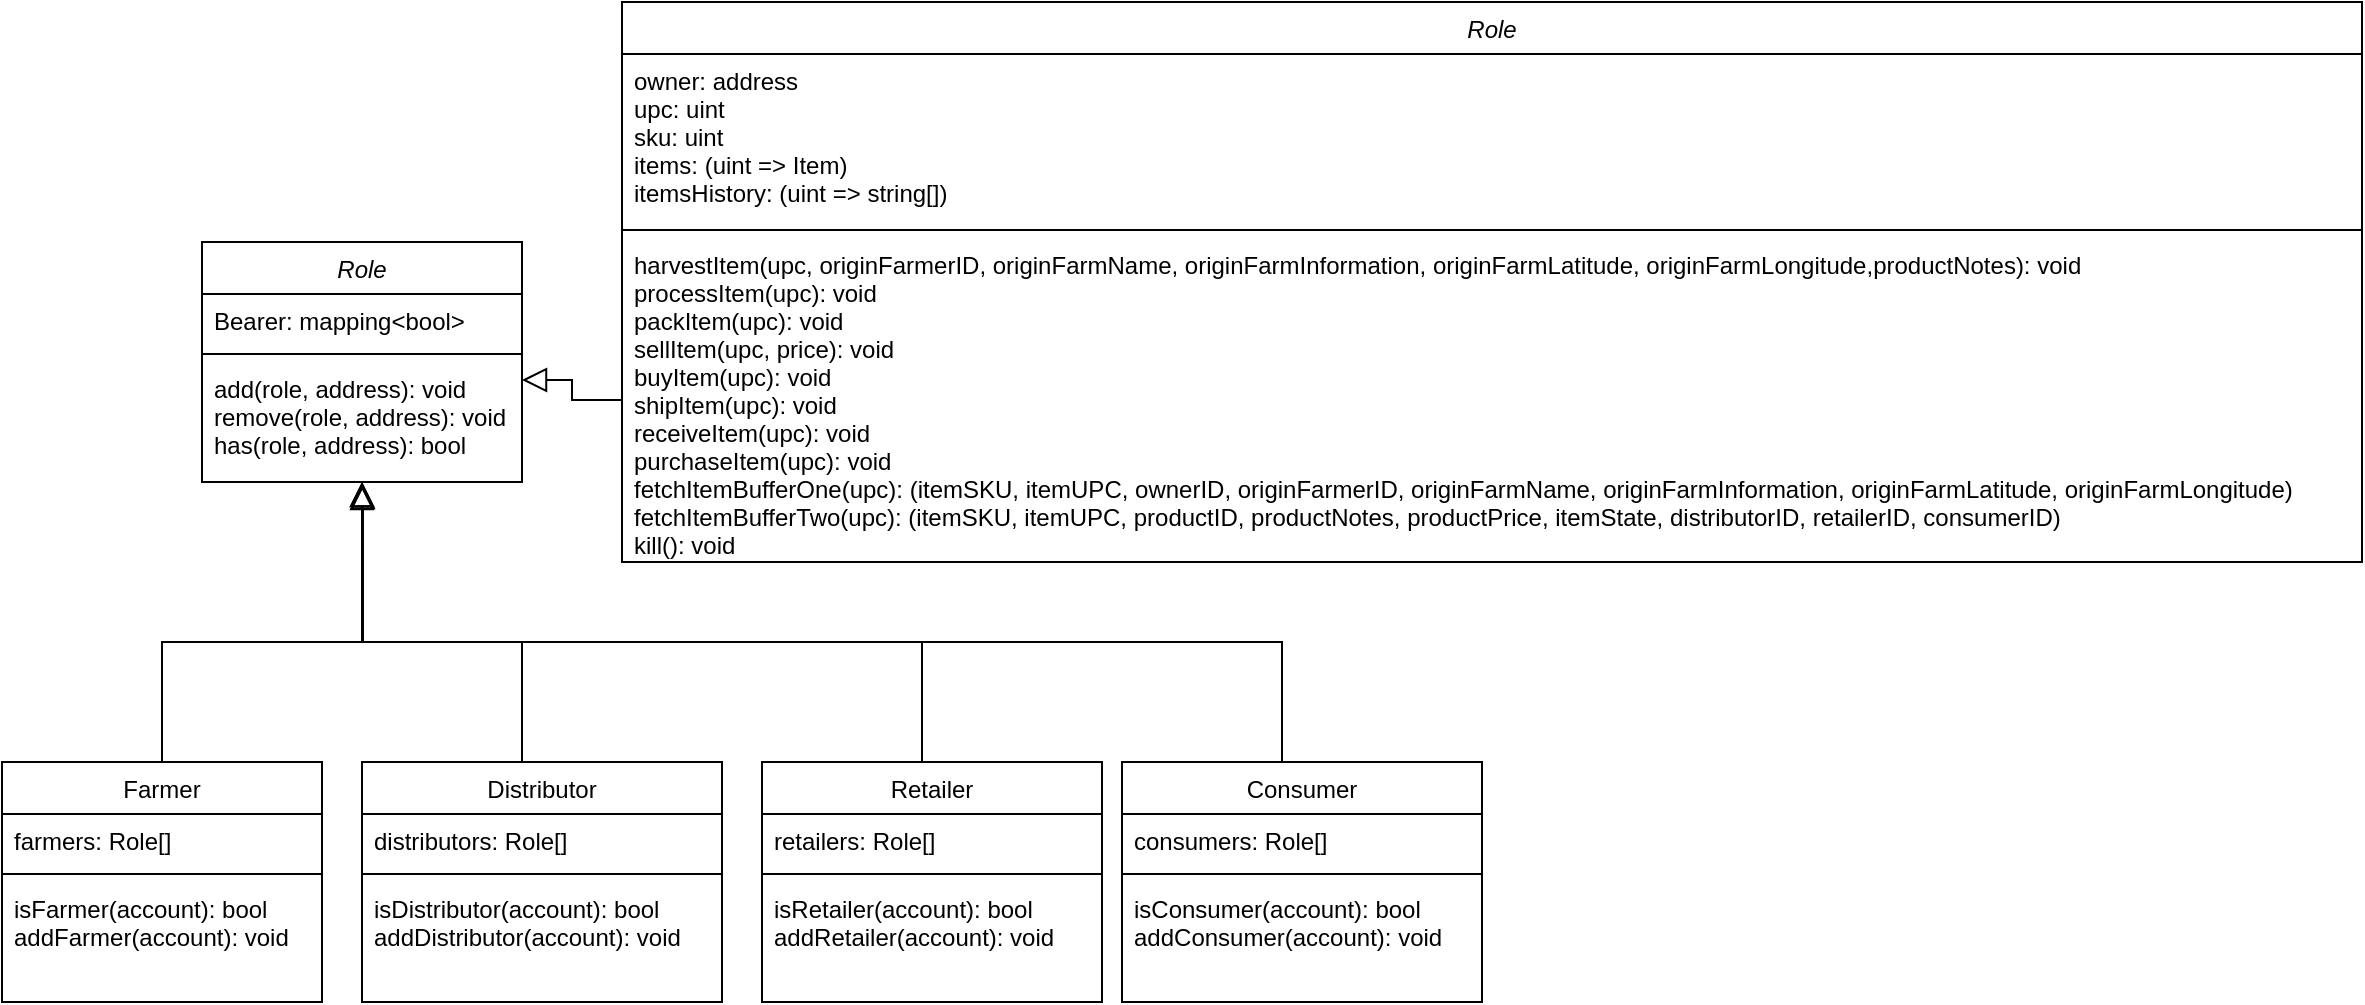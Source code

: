 <mxfile version="16.2.7" type="github">
  <diagram id="C5RBs43oDa-KdzZeNtuy" name="Page-1">
    <mxGraphModel dx="1422" dy="709" grid="1" gridSize="10" guides="1" tooltips="1" connect="1" arrows="1" fold="1" page="1" pageScale="1" pageWidth="827" pageHeight="1169" math="0" shadow="0">
      <root>
        <mxCell id="WIyWlLk6GJQsqaUBKTNV-0" />
        <mxCell id="WIyWlLk6GJQsqaUBKTNV-1" parent="WIyWlLk6GJQsqaUBKTNV-0" />
        <mxCell id="zkfFHV4jXpPFQw0GAbJ--0" value="Role" style="swimlane;fontStyle=2;align=center;verticalAlign=top;childLayout=stackLayout;horizontal=1;startSize=26;horizontalStack=0;resizeParent=1;resizeLast=0;collapsible=1;marginBottom=0;rounded=0;shadow=0;strokeWidth=1;" parent="WIyWlLk6GJQsqaUBKTNV-1" vertex="1">
          <mxGeometry x="120" y="130" width="160" height="120" as="geometry">
            <mxRectangle x="230" y="140" width="160" height="26" as="alternateBounds" />
          </mxGeometry>
        </mxCell>
        <mxCell id="zkfFHV4jXpPFQw0GAbJ--1" value="Bearer: mapping&lt;bool&gt;" style="text;align=left;verticalAlign=top;spacingLeft=4;spacingRight=4;overflow=hidden;rotatable=0;points=[[0,0.5],[1,0.5]];portConstraint=eastwest;" parent="zkfFHV4jXpPFQw0GAbJ--0" vertex="1">
          <mxGeometry y="26" width="160" height="26" as="geometry" />
        </mxCell>
        <mxCell id="zkfFHV4jXpPFQw0GAbJ--4" value="" style="line;html=1;strokeWidth=1;align=left;verticalAlign=middle;spacingTop=-1;spacingLeft=3;spacingRight=3;rotatable=0;labelPosition=right;points=[];portConstraint=eastwest;" parent="zkfFHV4jXpPFQw0GAbJ--0" vertex="1">
          <mxGeometry y="52" width="160" height="8" as="geometry" />
        </mxCell>
        <mxCell id="zkfFHV4jXpPFQw0GAbJ--5" value="add(role, address): void&#xa;remove(role, address): void&#xa;has(role, address): bool&#xa;" style="text;align=left;verticalAlign=top;spacingLeft=4;spacingRight=4;overflow=hidden;rotatable=0;points=[[0,0.5],[1,0.5]];portConstraint=eastwest;" parent="zkfFHV4jXpPFQw0GAbJ--0" vertex="1">
          <mxGeometry y="60" width="160" height="60" as="geometry" />
        </mxCell>
        <mxCell id="zkfFHV4jXpPFQw0GAbJ--6" value="Farmer" style="swimlane;fontStyle=0;align=center;verticalAlign=top;childLayout=stackLayout;horizontal=1;startSize=26;horizontalStack=0;resizeParent=1;resizeLast=0;collapsible=1;marginBottom=0;rounded=0;shadow=0;strokeWidth=1;" parent="WIyWlLk6GJQsqaUBKTNV-1" vertex="1">
          <mxGeometry x="20" y="390" width="160" height="120" as="geometry">
            <mxRectangle x="130" y="380" width="160" height="26" as="alternateBounds" />
          </mxGeometry>
        </mxCell>
        <mxCell id="zkfFHV4jXpPFQw0GAbJ--8" value="farmers: Role[]" style="text;align=left;verticalAlign=top;spacingLeft=4;spacingRight=4;overflow=hidden;rotatable=0;points=[[0,0.5],[1,0.5]];portConstraint=eastwest;rounded=0;shadow=0;html=0;" parent="zkfFHV4jXpPFQw0GAbJ--6" vertex="1">
          <mxGeometry y="26" width="160" height="26" as="geometry" />
        </mxCell>
        <mxCell id="zkfFHV4jXpPFQw0GAbJ--9" value="" style="line;html=1;strokeWidth=1;align=left;verticalAlign=middle;spacingTop=-1;spacingLeft=3;spacingRight=3;rotatable=0;labelPosition=right;points=[];portConstraint=eastwest;" parent="zkfFHV4jXpPFQw0GAbJ--6" vertex="1">
          <mxGeometry y="52" width="160" height="8" as="geometry" />
        </mxCell>
        <mxCell id="lQa6JZ4x344rbSo0yrP2-22" value="&lt;div&gt;isFarmer(account): bool&lt;/div&gt;&lt;div&gt;addFarmer(account): void&lt;/div&gt;" style="text;html=1;align=left;verticalAlign=top;resizable=0;points=[];autosize=1;strokeColor=none;fillColor=none;fontSize=12;fontFamily=Helvetica;fontColor=default;spacingLeft=4;spacingRight=4;rounded=0;shadow=0;" vertex="1" parent="zkfFHV4jXpPFQw0GAbJ--6">
          <mxGeometry y="60" width="160" height="30" as="geometry" />
        </mxCell>
        <mxCell id="zkfFHV4jXpPFQw0GAbJ--12" value="" style="endArrow=block;endSize=10;endFill=0;shadow=0;strokeWidth=1;rounded=0;edgeStyle=elbowEdgeStyle;elbow=vertical;" parent="WIyWlLk6GJQsqaUBKTNV-1" source="zkfFHV4jXpPFQw0GAbJ--6" target="zkfFHV4jXpPFQw0GAbJ--0" edge="1">
          <mxGeometry width="160" relative="1" as="geometry">
            <mxPoint x="200" y="203" as="sourcePoint" />
            <mxPoint x="200" y="203" as="targetPoint" />
            <Array as="points">
              <mxPoint x="200" y="330" />
              <mxPoint x="200" y="300" />
              <mxPoint x="230" y="300" />
            </Array>
          </mxGeometry>
        </mxCell>
        <mxCell id="zkfFHV4jXpPFQw0GAbJ--13" value="Distributor" style="swimlane;fontStyle=0;align=center;verticalAlign=top;childLayout=stackLayout;horizontal=1;startSize=26;horizontalStack=0;resizeParent=1;resizeLast=0;collapsible=1;marginBottom=0;rounded=0;shadow=0;strokeWidth=1;" parent="WIyWlLk6GJQsqaUBKTNV-1" vertex="1">
          <mxGeometry x="200" y="390" width="180" height="120" as="geometry">
            <mxRectangle x="340" y="380" width="170" height="26" as="alternateBounds" />
          </mxGeometry>
        </mxCell>
        <mxCell id="zkfFHV4jXpPFQw0GAbJ--14" value="distributors: Role[]" style="text;align=left;verticalAlign=top;spacingLeft=4;spacingRight=4;overflow=hidden;rotatable=0;points=[[0,0.5],[1,0.5]];portConstraint=eastwest;" parent="zkfFHV4jXpPFQw0GAbJ--13" vertex="1">
          <mxGeometry y="26" width="180" height="26" as="geometry" />
        </mxCell>
        <mxCell id="zkfFHV4jXpPFQw0GAbJ--15" value="" style="line;html=1;strokeWidth=1;align=left;verticalAlign=middle;spacingTop=-1;spacingLeft=3;spacingRight=3;rotatable=0;labelPosition=right;points=[];portConstraint=eastwest;" parent="zkfFHV4jXpPFQw0GAbJ--13" vertex="1">
          <mxGeometry y="52" width="180" height="8" as="geometry" />
        </mxCell>
        <mxCell id="lQa6JZ4x344rbSo0yrP2-23" value="&lt;div&gt;isDistributor(account): bool&lt;/div&gt;&lt;div&gt;addDistributor(account): void&lt;/div&gt;" style="text;html=1;align=left;verticalAlign=top;resizable=0;points=[];autosize=1;strokeColor=none;fillColor=none;fontSize=12;fontFamily=Helvetica;fontColor=default;spacingLeft=4;spacingRight=4;rounded=0;shadow=0;" vertex="1" parent="zkfFHV4jXpPFQw0GAbJ--13">
          <mxGeometry y="60" width="180" height="30" as="geometry" />
        </mxCell>
        <mxCell id="zkfFHV4jXpPFQw0GAbJ--16" value="" style="endArrow=block;endSize=10;endFill=0;shadow=0;strokeWidth=1;rounded=0;edgeStyle=orthogonalEdgeStyle;elbow=vertical;" parent="WIyWlLk6GJQsqaUBKTNV-1" source="zkfFHV4jXpPFQw0GAbJ--13" target="zkfFHV4jXpPFQw0GAbJ--0" edge="1">
          <mxGeometry width="160" relative="1" as="geometry">
            <mxPoint x="210" y="373" as="sourcePoint" />
            <mxPoint x="310" y="271" as="targetPoint" />
            <Array as="points">
              <mxPoint x="280" y="330" />
              <mxPoint x="200" y="330" />
            </Array>
          </mxGeometry>
        </mxCell>
        <mxCell id="lQa6JZ4x344rbSo0yrP2-19" style="edgeStyle=orthogonalEdgeStyle;shape=connector;rounded=0;orthogonalLoop=1;jettySize=auto;html=1;exitX=0.5;exitY=0;exitDx=0;exitDy=0;shadow=0;labelBackgroundColor=default;fontFamily=Helvetica;fontSize=11;fontColor=default;startArrow=none;startFill=0;endArrow=block;endFill=0;startSize=6;endSize=10;strokeColor=default;strokeWidth=1;elbow=vertical;entryX=0.503;entryY=1.016;entryDx=0;entryDy=0;entryPerimeter=0;" edge="1" parent="WIyWlLk6GJQsqaUBKTNV-1" source="lQa6JZ4x344rbSo0yrP2-5" target="zkfFHV4jXpPFQw0GAbJ--5">
          <mxGeometry relative="1" as="geometry">
            <mxPoint x="660.143" y="300" as="targetPoint" />
            <Array as="points">
              <mxPoint x="660" y="390" />
              <mxPoint x="660" y="330" />
              <mxPoint x="201" y="330" />
            </Array>
          </mxGeometry>
        </mxCell>
        <mxCell id="lQa6JZ4x344rbSo0yrP2-5" value="Consumer" style="swimlane;fontStyle=0;align=center;verticalAlign=top;childLayout=stackLayout;horizontal=1;startSize=26;horizontalStack=0;resizeParent=1;resizeLast=0;collapsible=1;marginBottom=0;rounded=0;shadow=0;strokeWidth=1;" vertex="1" parent="WIyWlLk6GJQsqaUBKTNV-1">
          <mxGeometry x="580" y="390" width="180" height="120" as="geometry">
            <mxRectangle x="340" y="380" width="170" height="26" as="alternateBounds" />
          </mxGeometry>
        </mxCell>
        <mxCell id="lQa6JZ4x344rbSo0yrP2-6" value="consumers: Role[]" style="text;align=left;verticalAlign=top;spacingLeft=4;spacingRight=4;overflow=hidden;rotatable=0;points=[[0,0.5],[1,0.5]];portConstraint=eastwest;" vertex="1" parent="lQa6JZ4x344rbSo0yrP2-5">
          <mxGeometry y="26" width="180" height="26" as="geometry" />
        </mxCell>
        <mxCell id="lQa6JZ4x344rbSo0yrP2-7" value="" style="line;html=1;strokeWidth=1;align=left;verticalAlign=middle;spacingTop=-1;spacingLeft=3;spacingRight=3;rotatable=0;labelPosition=right;points=[];portConstraint=eastwest;" vertex="1" parent="lQa6JZ4x344rbSo0yrP2-5">
          <mxGeometry y="52" width="180" height="8" as="geometry" />
        </mxCell>
        <mxCell id="lQa6JZ4x344rbSo0yrP2-25" value="&lt;div&gt;isConsumer(account): bool&lt;/div&gt;&lt;div&gt;addConsumer(account): void&lt;/div&gt;" style="text;html=1;align=left;verticalAlign=top;resizable=0;points=[];autosize=1;strokeColor=none;fillColor=none;fontSize=12;fontFamily=Helvetica;fontColor=default;spacingLeft=4;spacingRight=4;rounded=0;shadow=0;" vertex="1" parent="lQa6JZ4x344rbSo0yrP2-5">
          <mxGeometry y="60" width="180" height="30" as="geometry" />
        </mxCell>
        <mxCell id="lQa6JZ4x344rbSo0yrP2-18" style="edgeStyle=orthogonalEdgeStyle;rounded=0;orthogonalLoop=1;jettySize=auto;html=1;exitX=0.5;exitY=0;exitDx=0;exitDy=0;labelBackgroundColor=default;fontFamily=Helvetica;fontSize=11;startArrow=none;startFill=0;endArrow=block;endFill=0;startSize=6;endSize=10;strokeColor=default;elbow=vertical;shadow=0;strokeWidth=1;entryX=0.5;entryY=1.026;entryDx=0;entryDy=0;entryPerimeter=0;" edge="1" parent="WIyWlLk6GJQsqaUBKTNV-1" source="lQa6JZ4x344rbSo0yrP2-10" target="zkfFHV4jXpPFQw0GAbJ--5">
          <mxGeometry relative="1" as="geometry">
            <mxPoint x="410" y="320" as="targetPoint" />
            <Array as="points">
              <mxPoint x="480" y="390" />
              <mxPoint x="480" y="330" />
              <mxPoint x="200" y="330" />
            </Array>
          </mxGeometry>
        </mxCell>
        <mxCell id="lQa6JZ4x344rbSo0yrP2-10" value="Retailer" style="swimlane;fontStyle=0;align=center;verticalAlign=top;childLayout=stackLayout;horizontal=1;startSize=26;horizontalStack=0;resizeParent=1;resizeLast=0;collapsible=1;marginBottom=0;rounded=0;shadow=0;strokeWidth=1;" vertex="1" parent="WIyWlLk6GJQsqaUBKTNV-1">
          <mxGeometry x="400" y="390" width="170" height="120" as="geometry">
            <mxRectangle x="340" y="380" width="170" height="26" as="alternateBounds" />
          </mxGeometry>
        </mxCell>
        <mxCell id="lQa6JZ4x344rbSo0yrP2-11" value="retailers: Role[]" style="text;align=left;verticalAlign=top;spacingLeft=4;spacingRight=4;overflow=hidden;rotatable=0;points=[[0,0.5],[1,0.5]];portConstraint=eastwest;" vertex="1" parent="lQa6JZ4x344rbSo0yrP2-10">
          <mxGeometry y="26" width="170" height="26" as="geometry" />
        </mxCell>
        <mxCell id="lQa6JZ4x344rbSo0yrP2-12" value="" style="line;html=1;strokeWidth=1;align=left;verticalAlign=middle;spacingTop=-1;spacingLeft=3;spacingRight=3;rotatable=0;labelPosition=right;points=[];portConstraint=eastwest;" vertex="1" parent="lQa6JZ4x344rbSo0yrP2-10">
          <mxGeometry y="52" width="170" height="8" as="geometry" />
        </mxCell>
        <mxCell id="lQa6JZ4x344rbSo0yrP2-24" value="&lt;div&gt;isRetailer(account): bool&lt;/div&gt;&lt;div&gt;addRetailer(account): void&lt;/div&gt;" style="text;html=1;align=left;verticalAlign=top;resizable=0;points=[];autosize=1;strokeColor=none;fillColor=none;fontSize=12;fontFamily=Helvetica;fontColor=default;spacingLeft=4;spacingRight=4;rounded=0;shadow=0;" vertex="1" parent="lQa6JZ4x344rbSo0yrP2-10">
          <mxGeometry y="60" width="170" height="30" as="geometry" />
        </mxCell>
        <mxCell id="lQa6JZ4x344rbSo0yrP2-26" value="Role" style="swimlane;fontStyle=2;align=center;verticalAlign=top;childLayout=stackLayout;horizontal=1;startSize=26;horizontalStack=0;resizeParent=1;resizeLast=0;collapsible=1;marginBottom=0;rounded=0;shadow=0;strokeWidth=1;" vertex="1" parent="WIyWlLk6GJQsqaUBKTNV-1">
          <mxGeometry x="330" y="10" width="870" height="280" as="geometry">
            <mxRectangle x="230" y="140" width="160" height="26" as="alternateBounds" />
          </mxGeometry>
        </mxCell>
        <mxCell id="lQa6JZ4x344rbSo0yrP2-27" value="owner: address&#xa;upc: uint&#xa;sku: uint&#xa;items: (uint =&gt; Item)&#xa;itemsHistory: (uint =&gt; string[])&#xa;" style="text;align=left;verticalAlign=top;spacingLeft=4;spacingRight=4;overflow=hidden;rotatable=0;points=[[0,0.5],[1,0.5]];portConstraint=eastwest;" vertex="1" parent="lQa6JZ4x344rbSo0yrP2-26">
          <mxGeometry y="26" width="870" height="84" as="geometry" />
        </mxCell>
        <mxCell id="lQa6JZ4x344rbSo0yrP2-28" value="" style="line;html=1;strokeWidth=1;align=left;verticalAlign=middle;spacingTop=-1;spacingLeft=3;spacingRight=3;rotatable=0;labelPosition=right;points=[];portConstraint=eastwest;" vertex="1" parent="lQa6JZ4x344rbSo0yrP2-26">
          <mxGeometry y="110" width="870" height="8" as="geometry" />
        </mxCell>
        <mxCell id="lQa6JZ4x344rbSo0yrP2-29" value="harvestItem(upc, originFarmerID, originFarmName, originFarmInformation, originFarmLatitude, originFarmLongitude,productNotes): void&#xa;processItem(upc): void&#xa;packItem(upc): void&#xa;sellItem(upc, price): void&#xa;buyItem(upc): void&#xa;shipItem(upc): void&#xa;receiveItem(upc): void&#xa;purchaseItem(upc): void&#xa;fetchItemBufferOne(upc): (itemSKU, itemUPC, ownerID, originFarmerID, originFarmName, originFarmInformation, originFarmLatitude, originFarmLongitude)&#xa;fetchItemBufferTwo(upc): (itemSKU, itemUPC, productID, productNotes, productPrice, itemState, distributorID, retailerID, consumerID)&#xa;kill(): void&#xa;&#xa;&#xa;" style="text;align=left;verticalAlign=top;spacingLeft=4;spacingRight=4;overflow=hidden;rotatable=0;points=[[0,0.5],[1,0.5]];portConstraint=eastwest;" vertex="1" parent="lQa6JZ4x344rbSo0yrP2-26">
          <mxGeometry y="118" width="870" height="162" as="geometry" />
        </mxCell>
        <mxCell id="lQa6JZ4x344rbSo0yrP2-30" style="edgeStyle=orthogonalEdgeStyle;shape=connector;rounded=0;orthogonalLoop=1;jettySize=auto;html=1;exitX=0;exitY=0.5;exitDx=0;exitDy=0;entryX=1;entryY=0.15;entryDx=0;entryDy=0;entryPerimeter=0;shadow=0;labelBackgroundColor=default;fontFamily=Helvetica;fontSize=11;fontColor=default;startArrow=none;startFill=0;endArrow=block;endFill=0;startSize=6;endSize=10;strokeColor=default;strokeWidth=1;elbow=vertical;" edge="1" parent="WIyWlLk6GJQsqaUBKTNV-1" source="lQa6JZ4x344rbSo0yrP2-29" target="zkfFHV4jXpPFQw0GAbJ--5">
          <mxGeometry relative="1" as="geometry" />
        </mxCell>
      </root>
    </mxGraphModel>
  </diagram>
</mxfile>
